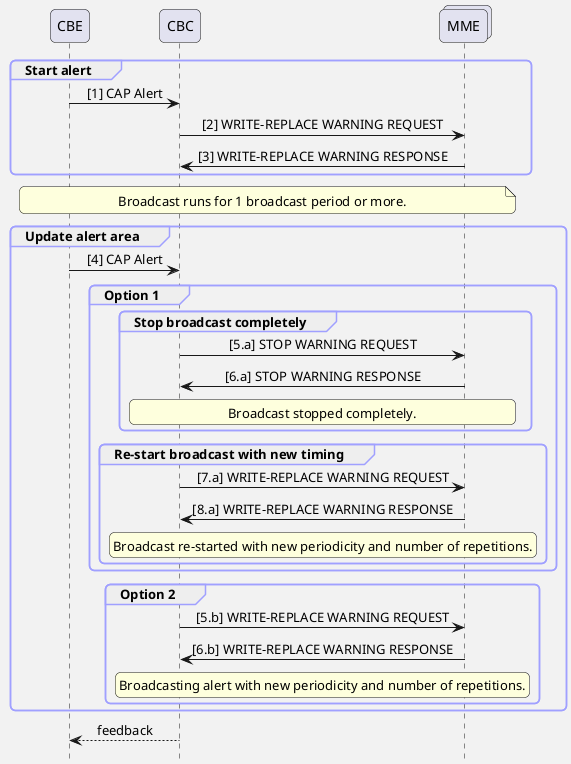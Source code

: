 @startuml
hide footbox
skinparam Shadowing false
skinparam BackgroundColor #f2f2f2
skinparam SequenceGroupBodyBackgroundColor transparent
skinparam roundcorner 10
skinparam ParticipantPadding 30
skinparam BoxPadding 10
skinparam SequenceGroupBorderColor #a0a0ff
skinparam SequenceMessageAlign center

participant CBE as cbe
participant CBC as cbc
collections MME as mme

group Start alert
    cbe -> cbc: [1] CAP Alert
    cbc -> mme: [2] WRITE-REPLACE WARNING REQUEST
    mme -> cbc: [3] WRITE-REPLACE WARNING RESPONSE
end
note across: Broadcast runs for 1 broadcast period or more.

group Update alert area
    cbe -> cbc: [4] CAP Alert
    group Option 1
        group Stop broadcast completely
            cbc -> mme: [5.a] STOP WARNING REQUEST
            mme -> cbc: [6.a] STOP WARNING RESPONSE
            rnote over cbc, mme
                Broadcast stopped completely.
            endrnote
        end
        group Re-start broadcast with new timing
            cbc -> mme: [7.a] WRITE-REPLACE WARNING REQUEST
            mme -> cbc: [8.a] WRITE-REPLACE WARNING RESPONSE
            rnote over cbc, mme
                Broadcast re-started with new periodicity and number of repetitions.
            endrnote
        end
    end
    group Option 2
        cbc -> mme: [5.b] WRITE-REPLACE WARNING REQUEST
        mme -> cbc: [6.b] WRITE-REPLACE WARNING RESPONSE
        rnote over cbc, mme
            Broadcasting alert with new periodicity and number of repetitions.
        endrnote
    end
end
cbc --> cbe: feedback
@enduml